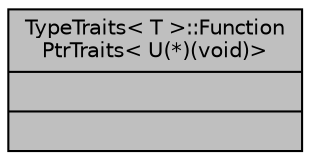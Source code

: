 digraph "TypeTraits&lt; T &gt;::FunctionPtrTraits&lt; U(*)(void)&gt;"
{
  edge [fontname="Helvetica",fontsize="10",labelfontname="Helvetica",labelfontsize="10"];
  node [fontname="Helvetica",fontsize="10",shape=record];
  Node1 [label="{TypeTraits\< T \>::Function\lPtrTraits\< U(*)(void)\>\n||}",height=0.2,width=0.4,color="black", fillcolor="grey75", style="filled", fontcolor="black"];
}
